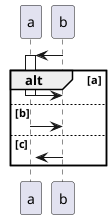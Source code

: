 {
  "sha1": "72s8u66810oqjxsz2mkbjqcvghzy57d",
  "insertion": {
    "when": "2024-05-30T20:48:21.106Z",
    "url": "https://forum.plantuml.net/11085/illegalargumentexception-height-0-0",
    "user": "plantuml@gmail.com"
  }
}
@startuml
a <- b ++
alt a
a -> b --
else b
a -> b --
else c
a <- b ++
end

@enduml
